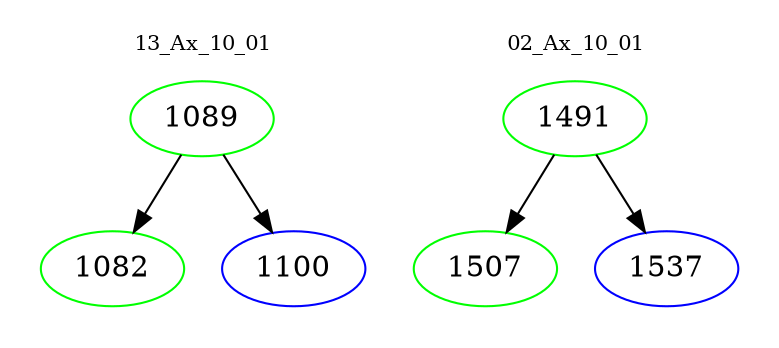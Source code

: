digraph{
subgraph cluster_0 {
color = white
label = "13_Ax_10_01";
fontsize=10;
T0_1089 [label="1089", color="green"]
T0_1089 -> T0_1082 [color="black"]
T0_1082 [label="1082", color="green"]
T0_1089 -> T0_1100 [color="black"]
T0_1100 [label="1100", color="blue"]
}
subgraph cluster_1 {
color = white
label = "02_Ax_10_01";
fontsize=10;
T1_1491 [label="1491", color="green"]
T1_1491 -> T1_1507 [color="black"]
T1_1507 [label="1507", color="green"]
T1_1491 -> T1_1537 [color="black"]
T1_1537 [label="1537", color="blue"]
}
}

